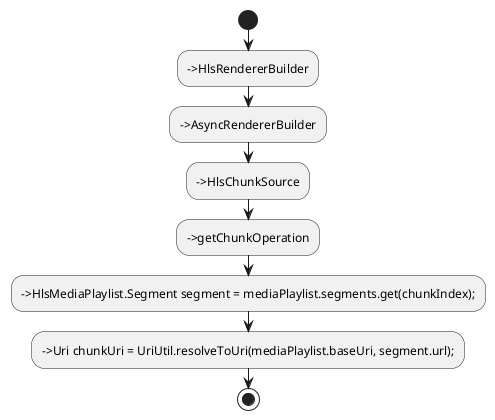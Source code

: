 @startuml
start
-->HlsRendererBuilder
-->AsyncRendererBuilder
-->HlsChunkSource
-->getChunkOperation
-->HlsMediaPlaylist.Segment segment = mediaPlaylist.segments.get(chunkIndex);
       -->Uri chunkUri = UriUtil.resolveToUri(mediaPlaylist.baseUri, segment.url);

stop
@enduml